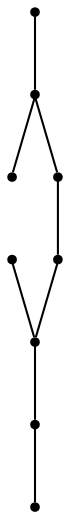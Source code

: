 graph {
  node [shape=point,comment="{\"directed\":false,\"doi\":\"10.4230/LIPIcs.GD.2024.12\",\"figure\":\"11 (1)\"}"]

  v0 [pos="1340.1275006787653,964.4167175560802"]
  v1 [pos="1419.315977826622,872.7467860244327"]
  v2 [pos="1215.0930630768864,976.9130936095999"]
  v3 [pos="1119.2333275821127,872.7467860244327"]
  v4 [pos="1619.3709507980209,872.7467860244327"]
  v5 [pos="1519.343527908125,872.7467860244327"]
  v6 [pos="1319.288427745119,872.7467860244327"]
  v7 [pos="1219.2608776636157,872.7467860244327"]
  v8 [pos="1019.2057457027076,872.7467860244327"]

  v0 -- v1 [id="-1",pos="1340.1275006787653,964.4167175560802 1335.9595906983307,897.7476764421548 1381.8055511523528,943.5826422079786 1419.315977826622,872.7467860244327"]
  v8 -- v3 [id="-3",pos="1019.2057457027076,872.7467860244327 1119.2333275821127,872.7467860244327 1119.2333275821127,872.7467860244327 1119.2333275821127,872.7467860244327"]
  v3 -- v7 [id="-4",pos="1119.2333275821127,872.7467860244327 1219.2608776636157,872.7467860244327 1219.2608776636157,872.7467860244327 1219.2608776636157,872.7467860244327"]
  v7 -- v6 [id="-5",pos="1219.2608776636157,872.7467860244327 1319.288427745119,872.7467860244327 1319.288427745119,872.7467860244327 1319.288427745119,872.7467860244327"]
  v6 -- v1 [id="-6",pos="1319.288427745119,872.7467860244327 1419.315977826622,872.7467860244327 1419.315977826622,872.7467860244327 1419.315977826622,872.7467860244327"]
  v1 -- v5 [id="-7",pos="1419.315977826622,872.7467860244327 1519.343527908125,872.7467860244327 1519.343527908125,872.7467860244327 1519.343527908125,872.7467860244327"]
  v5 -- v4 [id="-8",pos="1519.343527908125,872.7467860244327 1619.3709507980209,872.7467860244327 1619.3709507980209,872.7467860244327 1619.3709507980209,872.7467860244327"]
  v3 -- v2 [id="-10",pos="1119.2333275821127,872.7467860244327 1119.233232188407,913.9982297814532 1119.233232188407,926.7070284599057 1121.3171394817718,939.3116821938386 1123.4010467751366,951.9162723472192 1127.5688613618659,964.4167175560802 1142.1562124154184,963.3750137886751 1156.743563468971,962.3333100212701 1181.7504509893467,947.7494572775989 1215.0930630768864,976.9130936095999"]
}